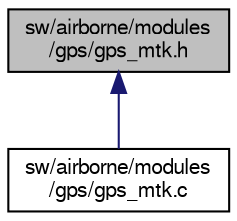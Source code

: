 digraph "sw/airborne/modules/gps/gps_mtk.h"
{
  edge [fontname="FreeSans",fontsize="10",labelfontname="FreeSans",labelfontsize="10"];
  node [fontname="FreeSans",fontsize="10",shape=record];
  Node1 [label="sw/airborne/modules\l/gps/gps_mtk.h",height=0.2,width=0.4,color="black", fillcolor="grey75", style="filled", fontcolor="black"];
  Node1 -> Node2 [dir="back",color="midnightblue",fontsize="10",style="solid",fontname="FreeSans"];
  Node2 [label="sw/airborne/modules\l/gps/gps_mtk.c",height=0.2,width=0.4,color="black", fillcolor="white", style="filled",URL="$gps__mtk_8c.html",tooltip="Mediatek MT3329 specific code. "];
}
